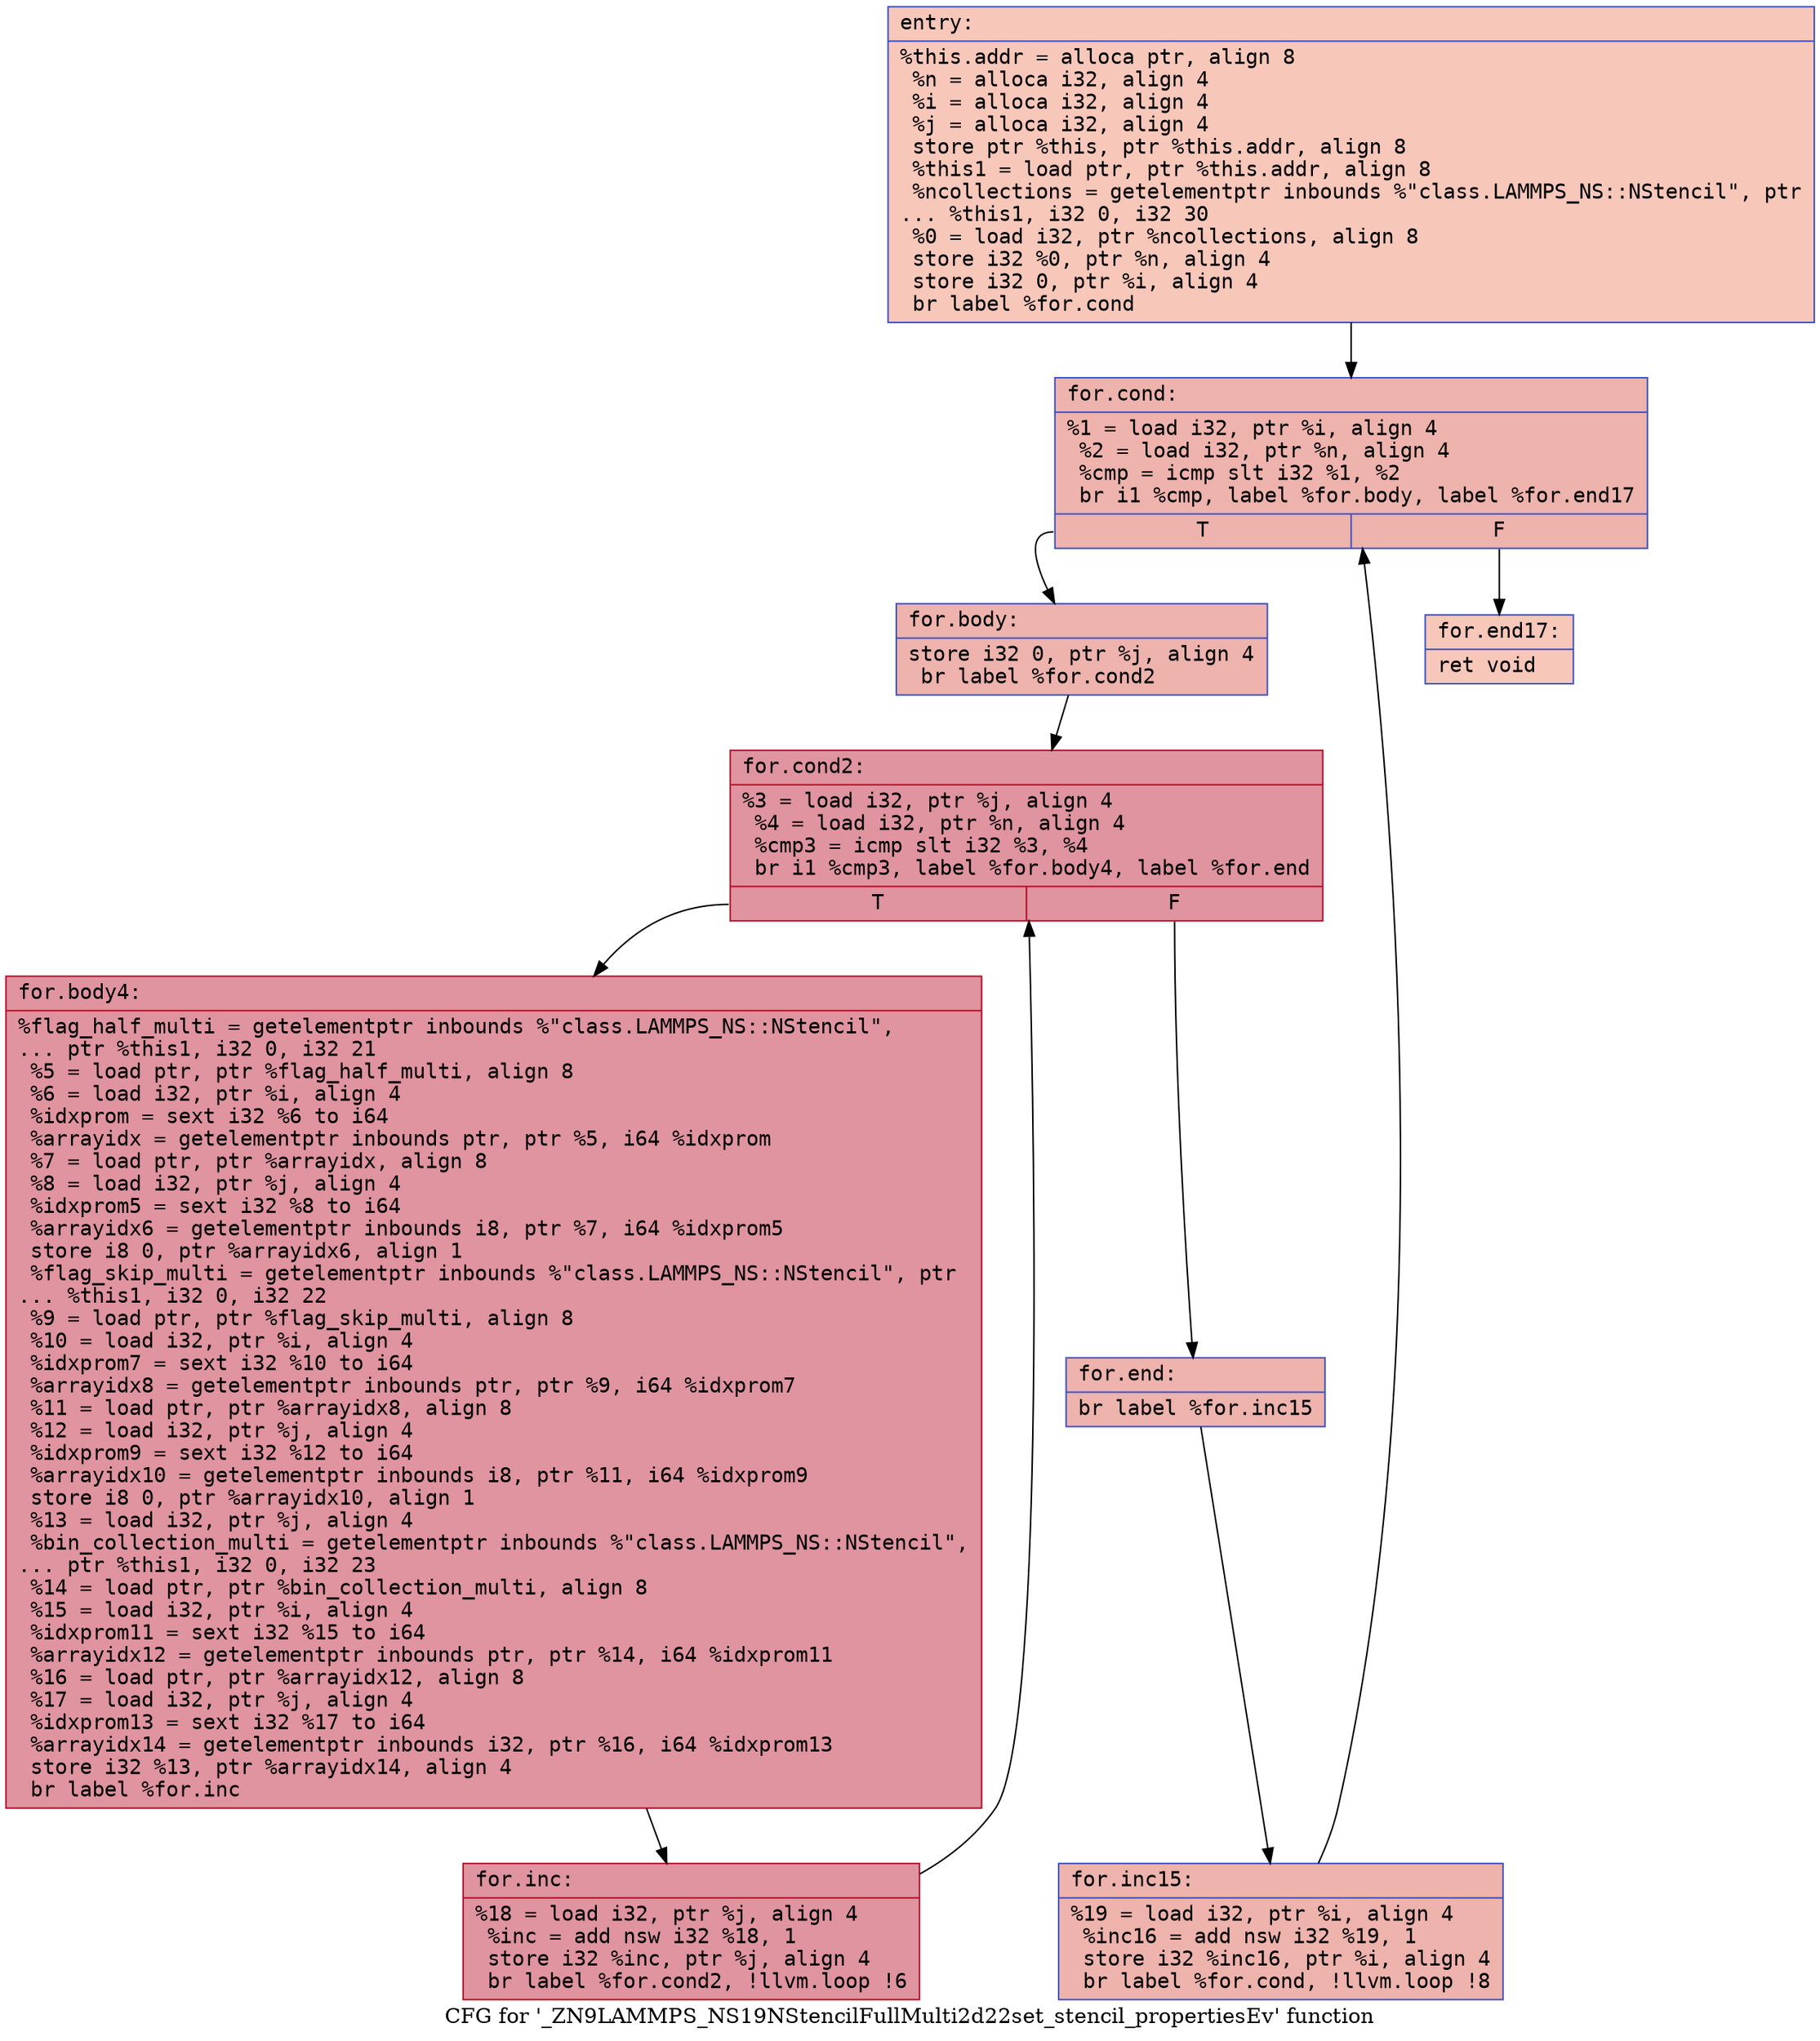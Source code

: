 digraph "CFG for '_ZN9LAMMPS_NS19NStencilFullMulti2d22set_stencil_propertiesEv' function" {
	label="CFG for '_ZN9LAMMPS_NS19NStencilFullMulti2d22set_stencil_propertiesEv' function";

	Node0x560bc119b3a0 [shape=record,color="#3d50c3ff", style=filled, fillcolor="#ec7f6370" fontname="Courier",label="{entry:\l|  %this.addr = alloca ptr, align 8\l  %n = alloca i32, align 4\l  %i = alloca i32, align 4\l  %j = alloca i32, align 4\l  store ptr %this, ptr %this.addr, align 8\l  %this1 = load ptr, ptr %this.addr, align 8\l  %ncollections = getelementptr inbounds %\"class.LAMMPS_NS::NStencil\", ptr\l... %this1, i32 0, i32 30\l  %0 = load i32, ptr %ncollections, align 8\l  store i32 %0, ptr %n, align 4\l  store i32 0, ptr %i, align 4\l  br label %for.cond\l}"];
	Node0x560bc119b3a0 -> Node0x560bc119bb90[tooltip="entry -> for.cond\nProbability 100.00%" ];
	Node0x560bc119bb90 [shape=record,color="#3d50c3ff", style=filled, fillcolor="#d6524470" fontname="Courier",label="{for.cond:\l|  %1 = load i32, ptr %i, align 4\l  %2 = load i32, ptr %n, align 4\l  %cmp = icmp slt i32 %1, %2\l  br i1 %cmp, label %for.body, label %for.end17\l|{<s0>T|<s1>F}}"];
	Node0x560bc119bb90:s0 -> Node0x560bc119be30[tooltip="for.cond -> for.body\nProbability 96.88%" ];
	Node0x560bc119bb90:s1 -> Node0x560bc119beb0[tooltip="for.cond -> for.end17\nProbability 3.12%" ];
	Node0x560bc119be30 [shape=record,color="#3d50c3ff", style=filled, fillcolor="#d6524470" fontname="Courier",label="{for.body:\l|  store i32 0, ptr %j, align 4\l  br label %for.cond2\l}"];
	Node0x560bc119be30 -> Node0x560bc119c0e0[tooltip="for.body -> for.cond2\nProbability 100.00%" ];
	Node0x560bc119c0e0 [shape=record,color="#b70d28ff", style=filled, fillcolor="#b70d2870" fontname="Courier",label="{for.cond2:\l|  %3 = load i32, ptr %j, align 4\l  %4 = load i32, ptr %n, align 4\l  %cmp3 = icmp slt i32 %3, %4\l  br i1 %cmp3, label %for.body4, label %for.end\l|{<s0>T|<s1>F}}"];
	Node0x560bc119c0e0:s0 -> Node0x560bc119c520[tooltip="for.cond2 -> for.body4\nProbability 96.88%" ];
	Node0x560bc119c0e0:s1 -> Node0x560bc119c5a0[tooltip="for.cond2 -> for.end\nProbability 3.12%" ];
	Node0x560bc119c520 [shape=record,color="#b70d28ff", style=filled, fillcolor="#b70d2870" fontname="Courier",label="{for.body4:\l|  %flag_half_multi = getelementptr inbounds %\"class.LAMMPS_NS::NStencil\",\l... ptr %this1, i32 0, i32 21\l  %5 = load ptr, ptr %flag_half_multi, align 8\l  %6 = load i32, ptr %i, align 4\l  %idxprom = sext i32 %6 to i64\l  %arrayidx = getelementptr inbounds ptr, ptr %5, i64 %idxprom\l  %7 = load ptr, ptr %arrayidx, align 8\l  %8 = load i32, ptr %j, align 4\l  %idxprom5 = sext i32 %8 to i64\l  %arrayidx6 = getelementptr inbounds i8, ptr %7, i64 %idxprom5\l  store i8 0, ptr %arrayidx6, align 1\l  %flag_skip_multi = getelementptr inbounds %\"class.LAMMPS_NS::NStencil\", ptr\l... %this1, i32 0, i32 22\l  %9 = load ptr, ptr %flag_skip_multi, align 8\l  %10 = load i32, ptr %i, align 4\l  %idxprom7 = sext i32 %10 to i64\l  %arrayidx8 = getelementptr inbounds ptr, ptr %9, i64 %idxprom7\l  %11 = load ptr, ptr %arrayidx8, align 8\l  %12 = load i32, ptr %j, align 4\l  %idxprom9 = sext i32 %12 to i64\l  %arrayidx10 = getelementptr inbounds i8, ptr %11, i64 %idxprom9\l  store i8 0, ptr %arrayidx10, align 1\l  %13 = load i32, ptr %j, align 4\l  %bin_collection_multi = getelementptr inbounds %\"class.LAMMPS_NS::NStencil\",\l... ptr %this1, i32 0, i32 23\l  %14 = load ptr, ptr %bin_collection_multi, align 8\l  %15 = load i32, ptr %i, align 4\l  %idxprom11 = sext i32 %15 to i64\l  %arrayidx12 = getelementptr inbounds ptr, ptr %14, i64 %idxprom11\l  %16 = load ptr, ptr %arrayidx12, align 8\l  %17 = load i32, ptr %j, align 4\l  %idxprom13 = sext i32 %17 to i64\l  %arrayidx14 = getelementptr inbounds i32, ptr %16, i64 %idxprom13\l  store i32 %13, ptr %arrayidx14, align 4\l  br label %for.inc\l}"];
	Node0x560bc119c520 -> Node0x560bc119def0[tooltip="for.body4 -> for.inc\nProbability 100.00%" ];
	Node0x560bc119def0 [shape=record,color="#b70d28ff", style=filled, fillcolor="#b70d2870" fontname="Courier",label="{for.inc:\l|  %18 = load i32, ptr %j, align 4\l  %inc = add nsw i32 %18, 1\l  store i32 %inc, ptr %j, align 4\l  br label %for.cond2, !llvm.loop !6\l}"];
	Node0x560bc119def0 -> Node0x560bc119c0e0[tooltip="for.inc -> for.cond2\nProbability 100.00%" ];
	Node0x560bc119c5a0 [shape=record,color="#3d50c3ff", style=filled, fillcolor="#d6524470" fontname="Courier",label="{for.end:\l|  br label %for.inc15\l}"];
	Node0x560bc119c5a0 -> Node0x560bc119f500[tooltip="for.end -> for.inc15\nProbability 100.00%" ];
	Node0x560bc119f500 [shape=record,color="#3d50c3ff", style=filled, fillcolor="#d6524470" fontname="Courier",label="{for.inc15:\l|  %19 = load i32, ptr %i, align 4\l  %inc16 = add nsw i32 %19, 1\l  store i32 %inc16, ptr %i, align 4\l  br label %for.cond, !llvm.loop !8\l}"];
	Node0x560bc119f500 -> Node0x560bc119bb90[tooltip="for.inc15 -> for.cond\nProbability 100.00%" ];
	Node0x560bc119beb0 [shape=record,color="#3d50c3ff", style=filled, fillcolor="#ec7f6370" fontname="Courier",label="{for.end17:\l|  ret void\l}"];
}
